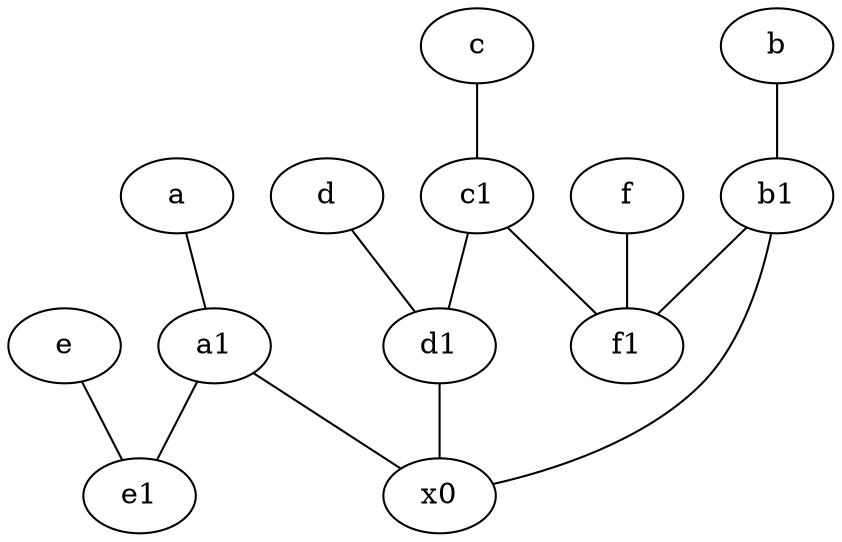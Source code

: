 graph {
	node [labelfontsize=50]
	c1 [labelfontsize=50 pos="4.5,3!"]
	f1 [labelfontsize=50 pos="3,8!"]
	b [labelfontsize=50 pos="10,4!"]
	x0 [labelfontsize=50]
	c [labelfontsize=50 pos="4.5,2!"]
	e [labelfontsize=50 pos="7,9!"]
	a1 [labelfontsize=50 pos="8,3!"]
	b1 [labelfontsize=50 pos="9,4!"]
	f [labelfontsize=50 pos="3,9!"]
	d1 [labelfontsize=50 pos="3,5!"]
	a [labelfontsize=50 pos="8,2!"]
	d [labelfontsize=50 pos="2,5!"]
	e1 [labelfontsize=50 pos="7,7!"]
	b1 -- f1
	c1 -- f1
	a1 -- x0
	f -- f1
	c -- c1
	a1 -- e1
	b1 -- x0
	b -- b1
	d -- d1
	a -- a1
	d1 -- x0
	e -- e1
	c1 -- d1
}
